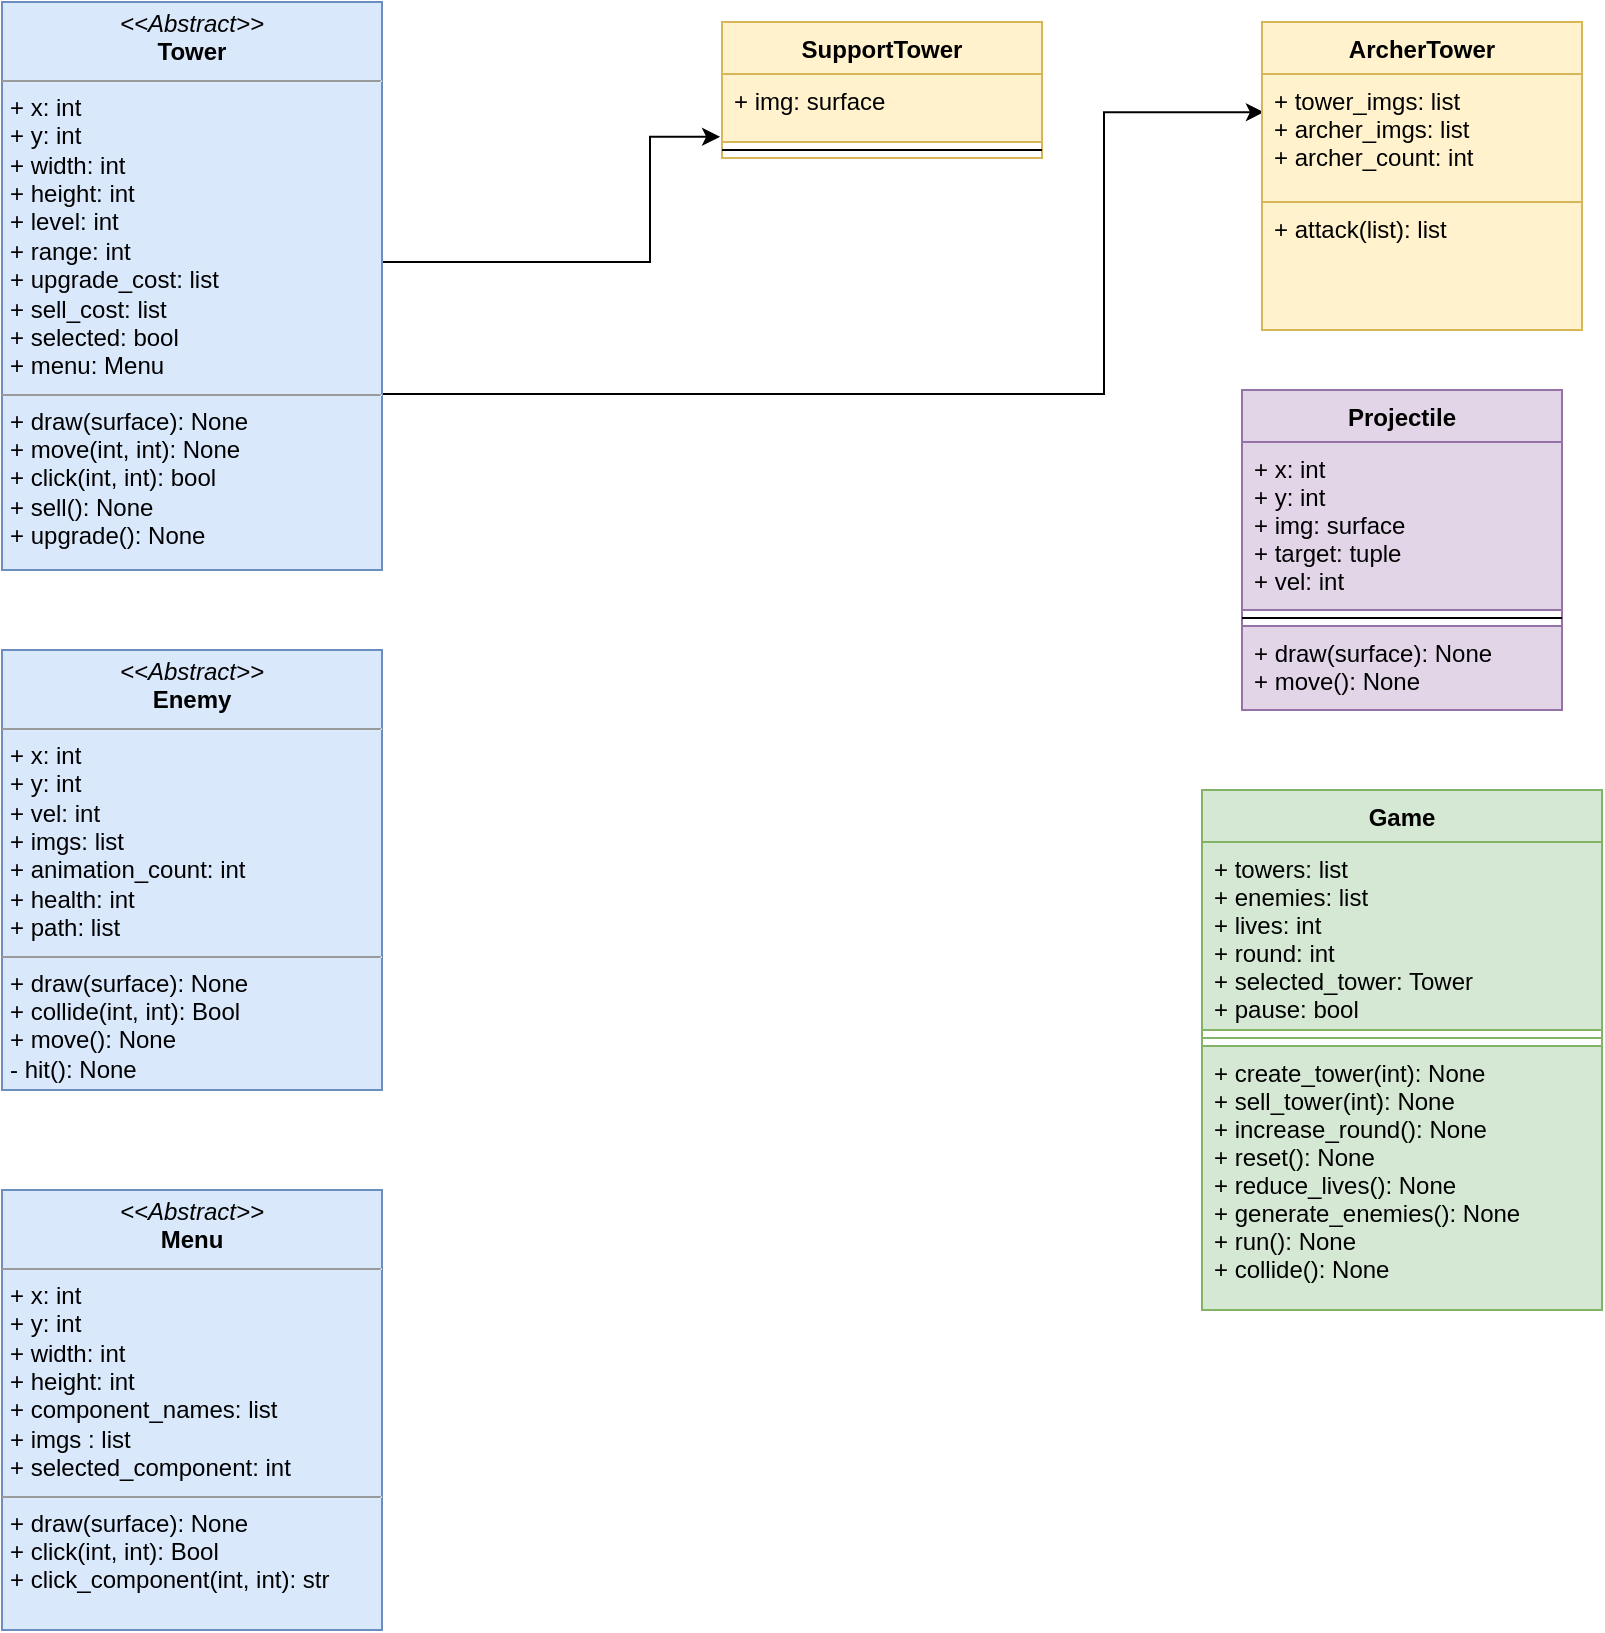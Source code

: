 <mxfile version="10.6.5" type="device"><diagram name="Page-1" id="c4acf3e9-155e-7222-9cf6-157b1a14988f"><mxGraphModel dx="1394" dy="796" grid="1" gridSize="10" guides="1" tooltips="1" connect="1" arrows="1" fold="1" page="1" pageScale="1" pageWidth="850" pageHeight="1100" background="#ffffff" math="0" shadow="0"><root><mxCell id="0"/><mxCell id="1" parent="0"/><mxCell id="dnEhzgOAOFiRUwUCNahR-26" style="edgeStyle=orthogonalEdgeStyle;rounded=0;orthogonalLoop=1;jettySize=auto;html=1;entryX=0.006;entryY=0.298;entryDx=0;entryDy=0;entryPerimeter=0;" parent="1" source="dnEhzgOAOFiRUwUCNahR-12" target="dnEhzgOAOFiRUwUCNahR-19" edge="1"><mxGeometry relative="1" as="geometry"><Array as="points"><mxPoint x="581" y="252"/></Array></mxGeometry></mxCell><mxCell id="dnEhzgOAOFiRUwUCNahR-27" style="edgeStyle=orthogonalEdgeStyle;rounded=0;orthogonalLoop=1;jettySize=auto;html=1;exitX=1;exitY=0.25;exitDx=0;exitDy=0;entryX=-0.006;entryY=0.923;entryDx=0;entryDy=0;entryPerimeter=0;" parent="1" source="dnEhzgOAOFiRUwUCNahR-12" target="dnEhzgOAOFiRUwUCNahR-23" edge="1"><mxGeometry relative="1" as="geometry"><Array as="points"><mxPoint x="354" y="186"/></Array></mxGeometry></mxCell><mxCell id="dnEhzgOAOFiRUwUCNahR-12" value="&lt;p style=&quot;margin: 0px ; margin-top: 4px ; text-align: center&quot;&gt;&lt;i&gt;&amp;lt;&amp;lt;Abstract&amp;gt;&amp;gt;&lt;/i&gt;&lt;br&gt;&lt;b&gt;Tower&lt;/b&gt;&lt;/p&gt;&lt;hr size=&quot;1&quot;&gt;&lt;p style=&quot;margin: 0px ; margin-left: 4px&quot;&gt;+ x: int&lt;br&gt;+ y: int&lt;/p&gt;&lt;p style=&quot;margin: 0px ; margin-left: 4px&quot;&gt;+ width: int&lt;/p&gt;&lt;p style=&quot;margin: 0px ; margin-left: 4px&quot;&gt;+ height: int&lt;/p&gt;&lt;p style=&quot;margin: 0px ; margin-left: 4px&quot;&gt;+ level: int&lt;/p&gt;&lt;p style=&quot;margin: 0px ; margin-left: 4px&quot;&gt;+ range: int&lt;/p&gt;&lt;p style=&quot;margin: 0px ; margin-left: 4px&quot;&gt;+ upgrade_cost: list&lt;/p&gt;&lt;p style=&quot;margin: 0px ; margin-left: 4px&quot;&gt;+ sell_cost: list&lt;/p&gt;&lt;p style=&quot;margin: 0px ; margin-left: 4px&quot;&gt;+ selected: bool&lt;/p&gt;&lt;p style=&quot;margin: 0px ; margin-left: 4px&quot;&gt;+ menu: Menu&lt;/p&gt;&lt;hr size=&quot;1&quot;&gt;&lt;p style=&quot;margin: 0px ; margin-left: 4px&quot;&gt;+ draw(surface): None&lt;br&gt;+ move(int, int): None&lt;/p&gt;&lt;p style=&quot;margin: 0px ; margin-left: 4px&quot;&gt;+ click(int, int): bool&lt;/p&gt;&lt;p style=&quot;margin: 0px ; margin-left: 4px&quot;&gt;+ sell(): None&lt;/p&gt;&lt;p style=&quot;margin: 0px ; margin-left: 4px&quot;&gt;+ upgrade(): None&lt;/p&gt;" style="verticalAlign=top;align=left;overflow=fill;fontSize=12;fontFamily=Helvetica;html=1;fillColor=#dae8fc;strokeColor=#6c8ebf;" parent="1" vertex="1"><mxGeometry x="30" y="56" width="190" height="284" as="geometry"/></mxCell><mxCell id="dnEhzgOAOFiRUwUCNahR-13" value="&lt;p style=&quot;margin: 0px ; margin-top: 4px ; text-align: center&quot;&gt;&lt;i&gt;&amp;lt;&amp;lt;Abstract&amp;gt;&amp;gt;&lt;/i&gt;&lt;br&gt;&lt;b&gt;Enemy&lt;/b&gt;&lt;/p&gt;&lt;hr size=&quot;1&quot;&gt;&lt;p style=&quot;margin: 0px ; margin-left: 4px&quot;&gt;+ x: int&lt;br&gt;+ y: int&lt;/p&gt;&lt;p style=&quot;margin: 0px ; margin-left: 4px&quot;&gt;+ vel: int&lt;/p&gt;&lt;p style=&quot;margin: 0px ; margin-left: 4px&quot;&gt;+ imgs: list&lt;/p&gt;&lt;p style=&quot;margin: 0px ; margin-left: 4px&quot;&gt;+ animation_count: int&lt;/p&gt;&lt;p style=&quot;margin: 0px ; margin-left: 4px&quot;&gt;+ health: int&lt;/p&gt;&lt;p style=&quot;margin: 0px ; margin-left: 4px&quot;&gt;+ path: list&lt;/p&gt;&lt;hr size=&quot;1&quot;&gt;&lt;p style=&quot;margin: 0px ; margin-left: 4px&quot;&gt;+ draw(surface): None&lt;br&gt;+ collide(int, int): Bool&lt;/p&gt;&lt;p style=&quot;margin: 0px ; margin-left: 4px&quot;&gt;+ move(): None&lt;/p&gt;&lt;p style=&quot;margin: 0px ; margin-left: 4px&quot;&gt;- hit(): None&lt;/p&gt;" style="verticalAlign=top;align=left;overflow=fill;fontSize=12;fontFamily=Helvetica;html=1;fillColor=#dae8fc;strokeColor=#6c8ebf;" parent="1" vertex="1"><mxGeometry x="30" y="380" width="190" height="220" as="geometry"/></mxCell><mxCell id="dnEhzgOAOFiRUwUCNahR-14" value="&lt;p style=&quot;margin: 0px ; margin-top: 4px ; text-align: center&quot;&gt;&lt;i&gt;&amp;lt;&amp;lt;Abstract&amp;gt;&amp;gt;&lt;/i&gt;&lt;br&gt;&lt;b&gt;Menu&lt;/b&gt;&lt;/p&gt;&lt;hr size=&quot;1&quot;&gt;&lt;p style=&quot;margin: 0px ; margin-left: 4px&quot;&gt;+ x: int&lt;br&gt;+ y: int&lt;/p&gt;&lt;p style=&quot;margin: 0px ; margin-left: 4px&quot;&gt;+ width: int&lt;/p&gt;&lt;p style=&quot;margin: 0px ; margin-left: 4px&quot;&gt;+ height: int&lt;/p&gt;&lt;p style=&quot;margin: 0px ; margin-left: 4px&quot;&gt;+ component_names: list&lt;/p&gt;&lt;p style=&quot;margin: 0px ; margin-left: 4px&quot;&gt;+ imgs : list&lt;/p&gt;&lt;p style=&quot;margin: 0px ; margin-left: 4px&quot;&gt;+ selected_component: int&lt;/p&gt;&lt;hr size=&quot;1&quot;&gt;&lt;p style=&quot;margin: 0px ; margin-left: 4px&quot;&gt;+ draw(surface): None&lt;br&gt;+ click(int, int): Bool&lt;/p&gt;&lt;p style=&quot;margin: 0px ; margin-left: 4px&quot;&gt;+ click_component(int, int): str&lt;/p&gt;&lt;p style=&quot;margin: 0px ; margin-left: 4px&quot;&gt;&amp;nbsp;&amp;nbsp;&lt;/p&gt;" style="verticalAlign=top;align=left;overflow=fill;fontSize=12;fontFamily=Helvetica;html=1;fillColor=#dae8fc;strokeColor=#6c8ebf;" parent="1" vertex="1"><mxGeometry x="30" y="650" width="190" height="220" as="geometry"/></mxCell><mxCell id="dnEhzgOAOFiRUwUCNahR-18" value="ArcherTower&#10;&#10;" style="swimlane;fontStyle=1;align=center;verticalAlign=top;childLayout=stackLayout;horizontal=1;startSize=26;horizontalStack=0;resizeParent=1;resizeParentMax=0;resizeLast=0;collapsible=1;marginBottom=0;fillColor=#fff2cc;strokeColor=#d6b656;" parent="1" vertex="1"><mxGeometry x="660" y="66" width="160" height="154" as="geometry"><mxRectangle x="580" y="45" width="100" height="26" as="alternateBounds"/></mxGeometry></mxCell><mxCell id="dnEhzgOAOFiRUwUCNahR-19" value="+ tower_imgs: list&#10;+ archer_imgs: list&#10;+ archer_count: int&#10;" style="text;strokeColor=#d6b656;fillColor=#fff2cc;align=left;verticalAlign=top;spacingLeft=4;spacingRight=4;overflow=hidden;rotatable=0;points=[[0,0.5],[1,0.5]];portConstraint=eastwest;" parent="dnEhzgOAOFiRUwUCNahR-18" vertex="1"><mxGeometry y="26" width="160" height="64" as="geometry"/></mxCell><mxCell id="dnEhzgOAOFiRUwUCNahR-21" value="+ attack(list): list" style="text;strokeColor=#d6b656;fillColor=#fff2cc;align=left;verticalAlign=top;spacingLeft=4;spacingRight=4;overflow=hidden;rotatable=0;points=[[0,0.5],[1,0.5]];portConstraint=eastwest;" parent="dnEhzgOAOFiRUwUCNahR-18" vertex="1"><mxGeometry y="90" width="160" height="64" as="geometry"/></mxCell><mxCell id="dnEhzgOAOFiRUwUCNahR-22" value="SupportTower&#10;&#10;" style="swimlane;fontStyle=1;align=center;verticalAlign=top;childLayout=stackLayout;horizontal=1;startSize=26;horizontalStack=0;resizeParent=1;resizeParentMax=0;resizeLast=0;collapsible=1;marginBottom=0;fillColor=#fff2cc;strokeColor=#d6b656;" parent="1" vertex="1"><mxGeometry x="390" y="66" width="160" height="68" as="geometry"><mxRectangle x="345" y="89" width="110" height="26" as="alternateBounds"/></mxGeometry></mxCell><mxCell id="dnEhzgOAOFiRUwUCNahR-23" value="+ img: surface&#10;" style="text;strokeColor=#d6b656;fillColor=#fff2cc;align=left;verticalAlign=top;spacingLeft=4;spacingRight=4;overflow=hidden;rotatable=0;points=[[0,0.5],[1,0.5]];portConstraint=eastwest;" parent="dnEhzgOAOFiRUwUCNahR-22" vertex="1"><mxGeometry y="26" width="160" height="34" as="geometry"/></mxCell><mxCell id="dnEhzgOAOFiRUwUCNahR-24" value="" style="line;strokeWidth=1;fillColor=none;align=left;verticalAlign=middle;spacingTop=-1;spacingLeft=3;spacingRight=3;rotatable=0;labelPosition=right;points=[];portConstraint=eastwest;" parent="dnEhzgOAOFiRUwUCNahR-22" vertex="1"><mxGeometry y="60" width="160" height="8" as="geometry"/></mxCell><mxCell id="dnEhzgOAOFiRUwUCNahR-40" value="Game" style="swimlane;fontStyle=1;align=center;verticalAlign=top;childLayout=stackLayout;horizontal=1;startSize=26;horizontalStack=0;resizeParent=1;resizeParentMax=0;resizeLast=0;collapsible=1;marginBottom=0;fillColor=#d5e8d4;strokeColor=#82b366;" parent="1" vertex="1"><mxGeometry x="630" y="450" width="200" height="260" as="geometry"/></mxCell><mxCell id="dnEhzgOAOFiRUwUCNahR-41" value="+ towers: list&#10;+ enemies: list&#10;+ lives: int&#10;+ round: int&#10;+ selected_tower: Tower&#10;+ pause: bool" style="text;strokeColor=#82b366;fillColor=#d5e8d4;align=left;verticalAlign=top;spacingLeft=4;spacingRight=4;overflow=hidden;rotatable=0;points=[[0,0.5],[1,0.5]];portConstraint=eastwest;" parent="dnEhzgOAOFiRUwUCNahR-40" vertex="1"><mxGeometry y="26" width="200" height="94" as="geometry"/></mxCell><mxCell id="dnEhzgOAOFiRUwUCNahR-42" value="" style="line;strokeWidth=1;fillColor=#d5e8d4;align=left;verticalAlign=middle;spacingTop=-1;spacingLeft=3;spacingRight=3;rotatable=0;labelPosition=right;points=[];portConstraint=eastwest;strokeColor=#82b366;" parent="dnEhzgOAOFiRUwUCNahR-40" vertex="1"><mxGeometry y="120" width="200" height="8" as="geometry"/></mxCell><mxCell id="dnEhzgOAOFiRUwUCNahR-43" value="+ create_tower(int): None&#10;+ sell_tower(int): None&#10;+ increase_round(): None&#10;+ reset(): None&#10;+ reduce_lives(): None&#10;+ generate_enemies(): None&#10;+ run(): None&#10;+ collide(): None&#10;" style="text;strokeColor=#82b366;fillColor=#d5e8d4;align=left;verticalAlign=top;spacingLeft=4;spacingRight=4;overflow=hidden;rotatable=0;points=[[0,0.5],[1,0.5]];portConstraint=eastwest;" parent="dnEhzgOAOFiRUwUCNahR-40" vertex="1"><mxGeometry y="128" width="200" height="132" as="geometry"/></mxCell><mxCell id="dnEhzgOAOFiRUwUCNahR-32" value="Projectile" style="swimlane;fontStyle=1;align=center;verticalAlign=top;childLayout=stackLayout;horizontal=1;startSize=26;horizontalStack=0;resizeParent=1;resizeParentMax=0;resizeLast=0;collapsible=1;marginBottom=0;fillColor=#e1d5e7;strokeColor=#9673a6;" parent="1" vertex="1"><mxGeometry x="650" y="250" width="160" height="160" as="geometry"><mxRectangle y="26" width="160" height="26" as="alternateBounds"/></mxGeometry></mxCell><mxCell id="dnEhzgOAOFiRUwUCNahR-33" value="+ x: int&#10;+ y: int&#10;+ img: surface&#10;+ target: tuple&#10;+ vel: int&#10;" style="text;strokeColor=#9673a6;fillColor=#e1d5e7;align=left;verticalAlign=top;spacingLeft=4;spacingRight=4;overflow=hidden;rotatable=0;points=[[0,0.5],[1,0.5]];portConstraint=eastwest;" parent="dnEhzgOAOFiRUwUCNahR-32" vertex="1"><mxGeometry y="26" width="160" height="84" as="geometry"/></mxCell><mxCell id="dnEhzgOAOFiRUwUCNahR-34" value="" style="line;strokeWidth=1;fillColor=none;align=left;verticalAlign=middle;spacingTop=-1;spacingLeft=3;spacingRight=3;rotatable=0;labelPosition=right;points=[];portConstraint=eastwest;" parent="dnEhzgOAOFiRUwUCNahR-32" vertex="1"><mxGeometry y="110" width="160" height="8" as="geometry"/></mxCell><mxCell id="dnEhzgOAOFiRUwUCNahR-35" value="+ draw(surface): None&#10;+ move(): None&#10;" style="text;strokeColor=#9673a6;fillColor=#e1d5e7;align=left;verticalAlign=top;spacingLeft=4;spacingRight=4;overflow=hidden;rotatable=0;points=[[0,0.5],[1,0.5]];portConstraint=eastwest;" parent="dnEhzgOAOFiRUwUCNahR-32" vertex="1"><mxGeometry y="118" width="160" height="42" as="geometry"/></mxCell></root></mxGraphModel></diagram></mxfile>